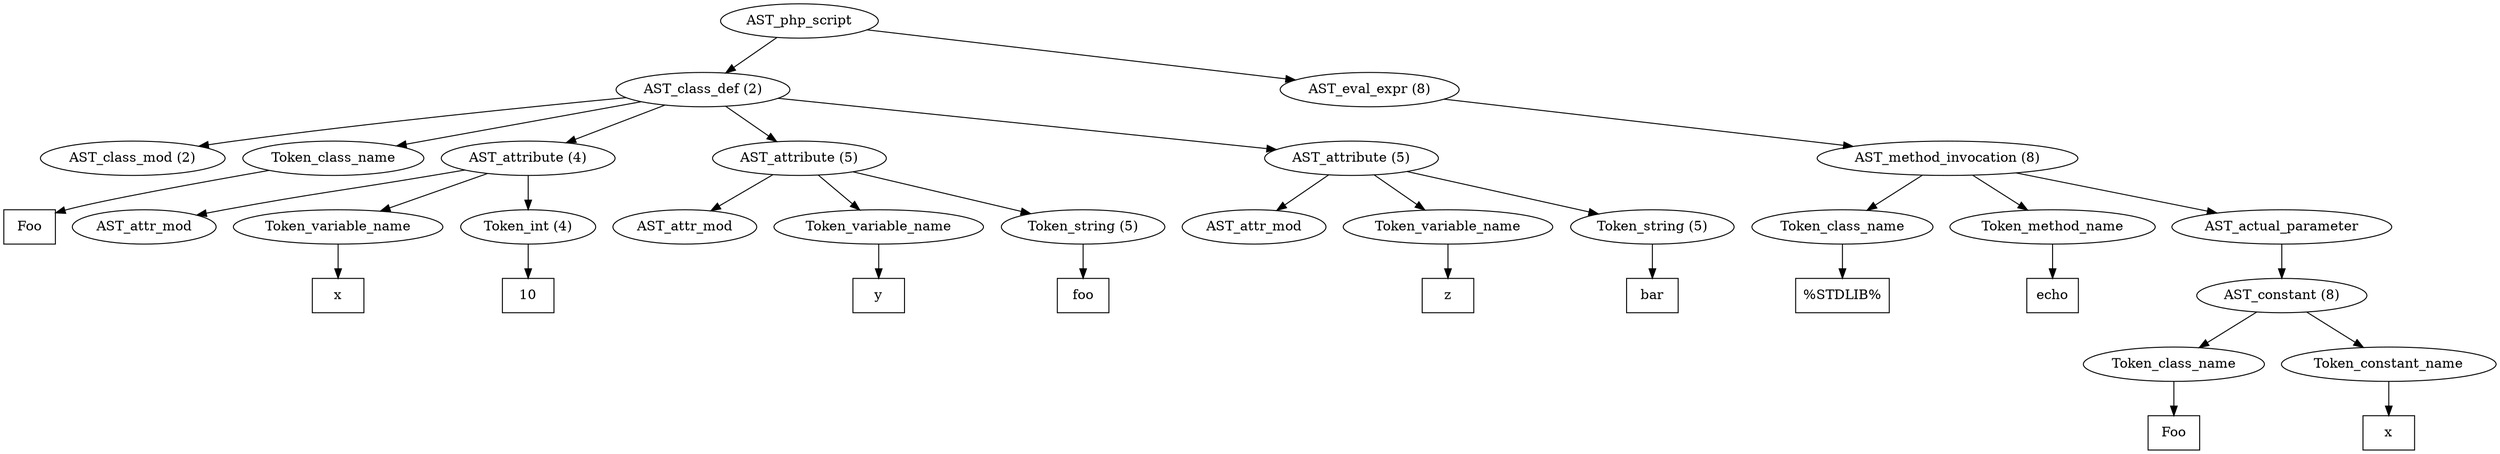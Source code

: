 /*
 * AST in dot format generated by phc -- the PHP compiler
 */

digraph AST {
node_0 [label="AST_php_script"];
node_1 [label="AST_class_def (2)"];
node_2 [label="AST_class_mod (2)"];
node_3 [label="Token_class_name"];
node_4 [label="Foo", shape=box]
node_3 -> node_4;
node_5 [label="AST_attribute (4)"];
node_6 [label="AST_attr_mod"];
node_7 [label="Token_variable_name"];
node_8 [label="x", shape=box]
node_7 -> node_8;
node_9 [label="Token_int (4)"];
node_10 [label="10", shape=box]
node_9 -> node_10;
node_5 -> node_9;
node_5 -> node_7;
node_5 -> node_6;
node_11 [label="AST_attribute (5)"];
node_12 [label="AST_attr_mod"];
node_13 [label="Token_variable_name"];
node_14 [label="y", shape=box]
node_13 -> node_14;
node_15 [label="Token_string (5)"];
node_16 [label="foo", shape=box]
node_15 -> node_16;
node_11 -> node_15;
node_11 -> node_13;
node_11 -> node_12;
node_17 [label="AST_attribute (5)"];
node_18 [label="AST_attr_mod"];
node_19 [label="Token_variable_name"];
node_20 [label="z", shape=box]
node_19 -> node_20;
node_21 [label="Token_string (5)"];
node_22 [label="bar", shape=box]
node_21 -> node_22;
node_17 -> node_21;
node_17 -> node_19;
node_17 -> node_18;
node_1 -> node_17;
node_1 -> node_11;
node_1 -> node_5;
node_1 -> node_3;
node_1 -> node_2;
node_23 [label="AST_eval_expr (8)"];
node_24 [label="AST_method_invocation (8)"];
node_25 [label="Token_class_name"];
node_26 [label="%STDLIB%", shape=box]
node_25 -> node_26;
node_27 [label="Token_method_name"];
node_28 [label="echo", shape=box]
node_27 -> node_28;
node_29 [label="AST_actual_parameter"];
node_30 [label="AST_constant (8)"];
node_31 [label="Token_class_name"];
node_32 [label="Foo", shape=box]
node_31 -> node_32;
node_33 [label="Token_constant_name"];
node_34 [label="x", shape=box]
node_33 -> node_34;
node_30 -> node_33;
node_30 -> node_31;
node_29 -> node_30;
node_24 -> node_29;
node_24 -> node_27;
node_24 -> node_25;
node_23 -> node_24;
node_0 -> node_23;
node_0 -> node_1;
}
